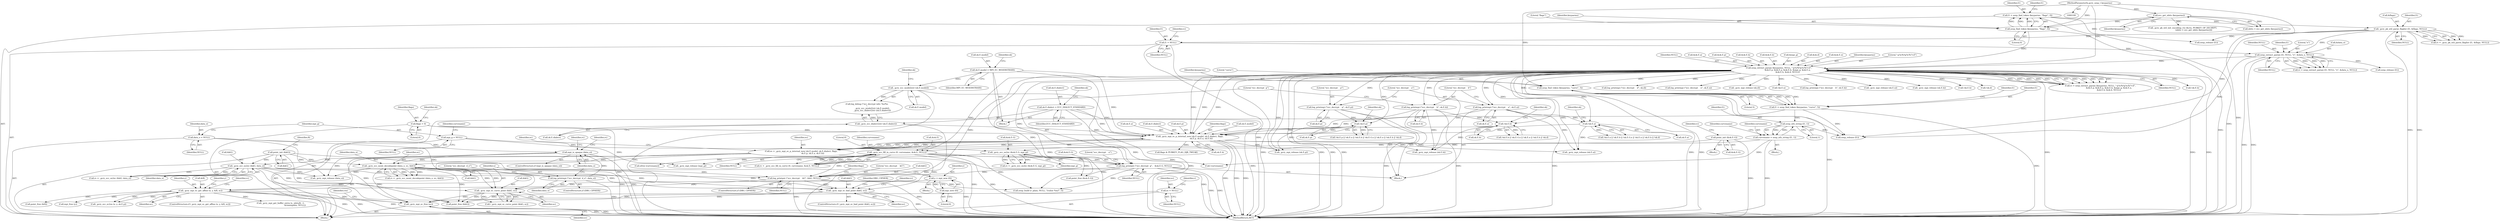 digraph "0_gnupg_da780c8183cccc8f533c8ace8211ac2cb2bdee7b@API" {
"1000743" [label="(Call,_gcry_mpi_ec_free (ec))"];
"1000576" [label="(Call,_gcry_mpi_ec_curve_point (&kG, ec))"];
"1000553" [label="(Call,log_printpnt (\"ecc_decrypt    kG\", &kG, NULL))"];
"1000544" [label="(Call,_gcry_ecc_os2ec (&kG, data_e))"];
"1000154" [label="(Call,point_init (&kG))"];
"1000222" [label="(Call,mpi_is_opaque (data_e))"];
"1000122" [label="(Call,data_e = NULL)"];
"1000218" [label="(Call,log_printmpi (\"ecc_decrypt  d_e\", data_e))"];
"1000536" [label="(Call,_gcry_ecc_mont_decodepoint (data_e, ec, &kG))"];
"1000499" [label="(Call,ec = _gcry_mpi_ec_p_internal_new (sk.E.model, sk.E.dialect, flags,\n                                    sk.E.p, sk.E.a, sk.E.b))"];
"1000501" [label="(Call,_gcry_mpi_ec_p_internal_new (sk.E.model, sk.E.dialect, flags,\n                                    sk.E.p, sk.E.a, sk.E.b))"];
"1000368" [label="(Call,_gcry_ecc_model2str (sk.E.model))"];
"1000334" [label="(Call,sk.E.model = MPI_EC_WEIERSTRASS)"];
"1000374" [label="(Call,_gcry_ecc_dialect2str (sk.E.dialect))"];
"1000341" [label="(Call,sk.E.dialect = ECC_DIALECT_STANDARD)"];
"1000145" [label="(Call,flags = 0)"];
"1000231" [label="(Call,sexp_extract_param (keyparms, NULL, \"-p?a?b?g?n?h?+d\",\n                           &sk.E.p, &sk.E.a, &sk.E.b, &mpi_g, &sk.E.n,\n                           &sk.E.h, &sk.d, NULL))"];
"1000170" [label="(Call,sexp_find_token (keyparms, \"flags\", 0))"];
"1000166" [label="(Call,ecc_get_nbits (keyparms))"];
"1000112" [label="(MethodParameterIn,gcry_sexp_t keyparms)"];
"1000206" [label="(Call,sexp_extract_param (l1, NULL, \"e\", &data_e, NULL))"];
"1000189" [label="(Call,l1 = NULL)"];
"1000179" [label="(Call,_gcry_pk_util_parse_flaglist (l1, &flags, NULL))"];
"1000168" [label="(Call,l1 = sexp_find_token (keyparms, \"flags\", 0))"];
"1000447" [label="(Call,!sk.E.p)"];
"1000393" [label="(Call,log_printmpi (\"ecc_decrypt    p\", sk.E.p))"];
"1000454" [label="(Call,!sk.E.a)"];
"1000400" [label="(Call,log_printmpi (\"ecc_decrypt    a\", sk.E.a))"];
"1000407" [label="(Call,log_printmpi (\"ecc_decrypt    b\", sk.E.b))"];
"1000461" [label="(Call,!sk.E.b)"];
"1000319" [label="(Call,_gcry_ecc_fill_in_curve (0, curvename, &sk.E, NULL))"];
"1000309" [label="(Call,curvename = sexp_nth_string (l1, 1))"];
"1000311" [label="(Call,sexp_nth_string (l1, 1))"];
"1000300" [label="(Call,l1 = sexp_find_token (keyparms, \"curve\", 5))"];
"1000302" [label="(Call,sexp_find_token (keyparms, \"curve\", 5))"];
"1000414" [label="(Call,log_printpnt (\"ecc_decrypt  g\",   &sk.E.G, NULL))"];
"1000287" [label="(Call,_gcry_ecc_os2ec (&sk.E.G, mpi_g))"];
"1000278" [label="(Call,point_init (&sk.E.G))"];
"1000127" [label="(Call,mpi_g = NULL)"];
"1000590" [label="(Call,_gcry_mpi_ec_get_affine (x, y, &R, ec))"];
"1000585" [label="(Call,y = mpi_new (0))"];
"1000587" [label="(Call,mpi_new (0))"];
"1000564" [label="(Call,_gcry_mpi_ec_bad_point (&kG, ec))"];
"1000135" [label="(Call,ec = NULL)"];
"1000457" [label="(Identifier,sk)"];
"1000142" [label="(Identifier,r)"];
"1000287" [label="(Call,_gcry_ecc_os2ec (&sk.E.G, mpi_g))"];
"1000739" [label="(Call,xfree (curvename))"];
"1000592" [label="(Identifier,y)"];
"1000333" [label="(Block,)"];
"1000570" [label="(Identifier,rc)"];
"1000744" [label="(Identifier,ec)"];
"1000315" [label="(Identifier,curvename)"];
"1000668" [label="(Call,mpi_free (y))"];
"1000440" [label="(Call,log_printmpi (\"ecc_decrypt    d\", sk.d))"];
"1000369" [label="(Call,sk.E.model)"];
"1000499" [label="(Call,ec = _gcry_mpi_ec_p_internal_new (sk.E.model, sk.E.dialect, flags,\n                                    sk.E.p, sk.E.a, sk.E.b))"];
"1000155" [label="(Call,&kG)"];
"1000169" [label="(Identifier,l1)"];
"1000294" [label="(Identifier,mpi_g)"];
"1000320" [label="(Literal,0)"];
"1000714" [label="(Call,point_free (&sk.E.G))"];
"1000542" [label="(Call,rc = _gcry_ecc_os2ec (&kG, data_e))"];
"1000605" [label="(Call,_gcry_ecc_ec2os (x, y, sk.E.p))"];
"1000395" [label="(Call,sk.E.p)"];
"1000593" [label="(Call,&R)"];
"1000422" [label="(Identifier,NULL)"];
"1000461" [label="(Call,!sk.E.b)"];
"1000218" [label="(Call,log_printmpi (\"ecc_decrypt  d_e\", data_e))"];
"1000307" [label="(Identifier,l1)"];
"1000317" [label="(Call,rc = _gcry_ecc_fill_in_curve (0, curvename, &sk.E, NULL))"];
"1000377" [label="(Identifier,sk)"];
"1000219" [label="(Literal,\"ecc_decrypt  d_e\")"];
"1000595" [label="(Identifier,ec)"];
"1000536" [label="(Call,_gcry_ecc_mont_decodepoint (data_e, ec, &kG))"];
"1000557" [label="(Identifier,NULL)"];
"1000334" [label="(Call,sk.E.model = MPI_EC_WEIERSTRASS)"];
"1000374" [label="(Call,_gcry_ecc_dialect2str (sk.E.dialect))"];
"1000177" [label="(Call,rc = _gcry_pk_util_parse_flaglist (l1, &flags, NULL))"];
"1000602" [label="(Identifier,y)"];
"1000305" [label="(Literal,5)"];
"1000204" [label="(Call,rc = sexp_extract_param (l1, NULL, \"e\", &data_e, NULL))"];
"1000555" [label="(Call,&kG)"];
"1000207" [label="(Identifier,l1)"];
"1000407" [label="(Call,log_printmpi (\"ecc_decrypt    b\", sk.E.b))"];
"1000375" [label="(Call,sk.E.dialect)"];
"1000547" [label="(Identifier,data_e)"];
"1000191" [label="(Identifier,NULL)"];
"1000124" [label="(Identifier,NULL)"];
"1000743" [label="(Call,_gcry_mpi_ec_free (ec))"];
"1000147" [label="(Literal,0)"];
"1000167" [label="(Identifier,keyparms)"];
"1000423" [label="(Call,log_printmpi (\"ecc_decrypt    n\", sk.E.n))"];
"1000741" [label="(Call,sexp_release (l1))"];
"1000172" [label="(Literal,\"flags\")"];
"1000539" [label="(Call,&kG)"];
"1000300" [label="(Call,l1 = sexp_find_token (keyparms, \"curve\", 5))"];
"1000154" [label="(Call,point_init (&kG))"];
"1000464" [label="(Identifier,sk)"];
"1000368" [label="(Call,_gcry_ecc_model2str (sk.E.model))"];
"1000447" [label="(Call,!sk.E.p)"];
"1000733" [label="(Call,_gcry_mpi_release (sk.d))"];
"1000579" [label="(Identifier,ec)"];
"1000190" [label="(Identifier,l1)"];
"1000512" [label="(Identifier,flags)"];
"1000501" [label="(Call,_gcry_mpi_ec_p_internal_new (sk.E.model, sk.E.dialect, flags,\n                                    sk.E.p, sk.E.a, sk.E.b))"];
"1000193" [label="(Identifier,rc)"];
"1000401" [label="(Literal,\"ecc_decrypt    a\")"];
"1000321" [label="(Identifier,curvename)"];
"1000523" [label="(Call,sk.E.b)"];
"1000689" [label="(Call,point_free (&kG))"];
"1000589" [label="(ControlStructure,if (_gcry_mpi_ec_get_affine (x, y, &R, ec)))"];
"1000565" [label="(Call,&kG)"];
"1000253" [label="(Call,&mpi_g)"];
"1000747" [label="(Identifier,ctx)"];
"1000342" [label="(Call,sk.E.dialect)"];
"1000113" [label="(Block,)"];
"1000551" [label="(ControlStructure,if (DBG_CIPHER))"];
"1000171" [label="(Identifier,keyparms)"];
"1000737" [label="(Call,_gcry_mpi_release (data_e))"];
"1000477" [label="(Call,!sk.E.n)"];
"1000366" [label="(Call,log_debug (\"ecc_decrypt info: %s/%s\n\",\n                 _gcry_ecc_model2str (sk.E.model),\n                 _gcry_ecc_dialect2str (sk.E.dialect)))"];
"1000560" [label="(Identifier,flags)"];
"1000187" [label="(Call,sexp_release (l1))"];
"1000680" [label="(Call,sexp_build (r_plain, NULL, \"(value %m)\", r))"];
"1000590" [label="(Call,_gcry_mpi_ec_get_affine (x, y, &R, ec))"];
"1000267" [label="(Call,&sk.d)"];
"1000285" [label="(Call,rc = _gcry_ecc_os2ec (&sk.E.G, mpi_g))"];
"1000288" [label="(Call,&sk.E.G)"];
"1000150" [label="(Identifier,sk)"];
"1000160" [label="(Call,_gcry_pk_util_init_encoding_ctx (&ctx, PUBKEY_OP_DECRYPT,\n                                   (nbits = ecc_get_nbits (keyparms))))"];
"1000700" [label="(Call,_gcry_mpi_release (sk.E.a))"];
"1000462" [label="(Call,sk.E.b)"];
"1000352" [label="(Identifier,sk)"];
"1000232" [label="(Identifier,keyparms)"];
"1000756" [label="(MethodReturn,RET)"];
"1000164" [label="(Call,nbits = ecc_get_nbits (keyparms))"];
"1000222" [label="(Call,mpi_is_opaque (data_e))"];
"1000326" [label="(Identifier,NULL)"];
"1000221" [label="(ControlStructure,if (mpi_is_opaque (data_e)))"];
"1000619" [label="(Call,_gcry_mpi_get_buffer_extra (x, nbits/8, -1,\n                                             &rawmpilen, NULL))"];
"1000341" [label="(Call,sk.E.dialect = ECC_DIALECT_STANDARD)"];
"1000146" [label="(Identifier,flags)"];
"1000255" [label="(Call,&sk.E.n)"];
"1000393" [label="(Call,log_printmpi (\"ecc_decrypt    p\", sk.E.p))"];
"1000567" [label="(Identifier,ec)"];
"1000585" [label="(Call,y = mpi_new (0))"];
"1000400" [label="(Call,log_printmpi (\"ecc_decrypt    a\", sk.E.a))"];
"1000554" [label="(Literal,\"ecc_decrypt    kG\")"];
"1000129" [label="(Identifier,NULL)"];
"1000430" [label="(Call,log_printmpi (\"ecc_decrypt    h\", sk.E.h))"];
"1000694" [label="(Call,_gcry_mpi_release (sk.E.p))"];
"1000706" [label="(Call,_gcry_mpi_release (sk.E.b))"];
"1000502" [label="(Call,sk.E.model)"];
"1000415" [label="(Literal,\"ecc_decrypt  g\")"];
"1000344" [label="(Identifier,sk)"];
"1000168" [label="(Call,l1 = sexp_find_token (keyparms, \"flags\", 0))"];
"1000128" [label="(Identifier,mpi_g)"];
"1000553" [label="(Call,log_printpnt (\"ecc_decrypt    kG\", &kG, NULL))"];
"1000414" [label="(Call,log_printpnt (\"ecc_decrypt  g\",   &sk.E.G, NULL))"];
"1000234" [label="(Literal,\"-p?a?b?g?n?h?+d\")"];
"1000721" [label="(Call,_gcry_mpi_release (sk.E.n))"];
"1000577" [label="(Call,&kG)"];
"1000416" [label="(Call,&sk.E.G)"];
"1000446" [label="(Call,!sk.E.p || !sk.E.a || !sk.E.b || !sk.E.G.x || !sk.E.n || !sk.E.h || !sk.d)"];
"1000402" [label="(Call,sk.E.a)"];
"1000122" [label="(Call,data_e = NULL)"];
"1000301" [label="(Identifier,l1)"];
"1000298" [label="(Call,sexp_release (l1))"];
"1000226" [label="(Identifier,rc)"];
"1000322" [label="(Call,&sk.E)"];
"1000518" [label="(Call,sk.E.a)"];
"1000170" [label="(Call,sexp_find_token (keyparms, \"flags\", 0))"];
"1000233" [label="(Identifier,NULL)"];
"1000206" [label="(Call,sexp_extract_param (l1, NULL, \"e\", &data_e, NULL))"];
"1000159" [label="(Identifier,R)"];
"1000277" [label="(Block,)"];
"1000727" [label="(Call,_gcry_mpi_release (sk.E.h))"];
"1000241" [label="(Call,&sk.E.a)"];
"1000544" [label="(Call,_gcry_ecc_os2ec (&kG, data_e))"];
"1000408" [label="(Literal,\"ecc_decrypt    b\")"];
"1000209" [label="(Literal,\"e\")"];
"1000575" [label="(Call,!_gcry_mpi_ec_curve_point (&kG, ec))"];
"1000145" [label="(Call,flags = 0)"];
"1000454" [label="(Call,!sk.E.a)"];
"1000235" [label="(Call,&sk.E.p)"];
"1000563" [label="(ControlStructure,if (_gcry_mpi_ec_bad_point (&kG, ec)))"];
"1000180" [label="(Identifier,l1)"];
"1000181" [label="(Call,&flags)"];
"1000712" [label="(Call,_gcry_mpi_release (mpi_g))"];
"1000335" [label="(Call,sk.E.model)"];
"1000424" [label="(Literal,\"ecc_decrypt    n\")"];
"1000137" [label="(Identifier,NULL)"];
"1000173" [label="(Literal,0)"];
"1000127" [label="(Call,mpi_g = NULL)"];
"1000455" [label="(Call,sk.E.a)"];
"1000507" [label="(Call,sk.E.dialect)"];
"1000319" [label="(Call,_gcry_ecc_fill_in_curve (0, curvename, &sk.E, NULL))"];
"1000564" [label="(Call,_gcry_mpi_ec_bad_point (&kG, ec))"];
"1000231" [label="(Call,sexp_extract_param (keyparms, NULL, \"-p?a?b?g?n?h?+d\",\n                           &sk.E.p, &sk.E.a, &sk.E.b, &mpi_g, &sk.E.n,\n                           &sk.E.h, &sk.d, NULL))"];
"1000586" [label="(Identifier,y)"];
"1000286" [label="(Identifier,rc)"];
"1000230" [label="(Identifier,rc)"];
"1000347" [label="(Identifier,ECC_DIALECT_STANDARD)"];
"1000349" [label="(Call,!sk.E.h)"];
"1000580" [label="(Block,)"];
"1000490" [label="(Call,!sk.d)"];
"1000210" [label="(Call,&data_e)"];
"1000279" [label="(Call,&sk.E.G)"];
"1000331" [label="(Call,!curvename)"];
"1000312" [label="(Identifier,l1)"];
"1000531" [label="(Identifier,ec)"];
"1000598" [label="(Identifier,rc)"];
"1000135" [label="(Call,ec = NULL)"];
"1000220" [label="(Identifier,data_e)"];
"1000189" [label="(Call,l1 = NULL)"];
"1000448" [label="(Call,sk.E.p)"];
"1000671" [label="(Identifier,DBG_CIPHER)"];
"1000587" [label="(Call,mpi_new (0))"];
"1000309" [label="(Call,curvename = sexp_nth_string (l1, 1))"];
"1000261" [label="(Call,&sk.E.h)"];
"1000112" [label="(MethodParameterIn,gcry_sexp_t keyparms)"];
"1000340" [label="(Identifier,MPI_EC_WEIERSTRASS)"];
"1000175" [label="(Identifier,l1)"];
"1000208" [label="(Identifier,NULL)"];
"1000559" [label="(Call,flags & PUBKEY_FLAG_DJB_TWEAK)"];
"1000229" [label="(Call,rc = sexp_extract_param (keyparms, NULL, \"-p?a?b?g?n?h?+d\",\n                           &sk.E.p, &sk.E.a, &sk.E.b, &mpi_g, &sk.E.n,\n                           &sk.E.h, &sk.d, NULL))"];
"1000278" [label="(Call,point_init (&sk.E.G))"];
"1000365" [label="(Block,)"];
"1000216" [label="(ControlStructure,if (DBG_CIPHER))"];
"1000302" [label="(Call,sexp_find_token (keyparms, \"curve\", 5))"];
"1000179" [label="(Call,_gcry_pk_util_parse_flaglist (l1, &flags, NULL))"];
"1000394" [label="(Literal,\"ecc_decrypt    p\")"];
"1000686" [label="(Call,point_free (&R))"];
"1000409" [label="(Call,sk.E.b)"];
"1000271" [label="(Identifier,NULL)"];
"1000588" [label="(Literal,0)"];
"1000472" [label="(Identifier,sk)"];
"1000453" [label="(Call,!sk.E.a || !sk.E.b || !sk.E.G.x || !sk.E.n || !sk.E.h || !sk.d)"];
"1000538" [label="(Identifier,ec)"];
"1000166" [label="(Call,ecc_get_nbits (keyparms))"];
"1000311" [label="(Call,sexp_nth_string (l1, 1))"];
"1000537" [label="(Identifier,data_e)"];
"1000545" [label="(Call,&kG)"];
"1000313" [label="(Literal,1)"];
"1000308" [label="(Block,)"];
"1000591" [label="(Identifier,x)"];
"1000534" [label="(Call,rc = _gcry_ecc_mont_decodepoint (data_e, ec, &kG))"];
"1000132" [label="(Identifier,curvename)"];
"1000212" [label="(Identifier,NULL)"];
"1000460" [label="(Call,!sk.E.b || !sk.E.G.x || !sk.E.n || !sk.E.h || !sk.d)"];
"1000310" [label="(Identifier,curvename)"];
"1000303" [label="(Identifier,keyparms)"];
"1000304" [label="(Literal,\"curve\")"];
"1000500" [label="(Identifier,ec)"];
"1000247" [label="(Call,&sk.E.b)"];
"1000123" [label="(Identifier,data_e)"];
"1000223" [label="(Identifier,data_e)"];
"1000576" [label="(Call,_gcry_mpi_ec_curve_point (&kG, ec))"];
"1000484" [label="(Call,!sk.E.h)"];
"1000136" [label="(Identifier,ec)"];
"1000183" [label="(Identifier,NULL)"];
"1000513" [label="(Call,sk.E.p)"];
"1000743" -> "1000113"  [label="AST: "];
"1000743" -> "1000744"  [label="CFG: "];
"1000744" -> "1000743"  [label="AST: "];
"1000747" -> "1000743"  [label="CFG: "];
"1000743" -> "1000756"  [label="DDG: "];
"1000743" -> "1000756"  [label="DDG: "];
"1000576" -> "1000743"  [label="DDG: "];
"1000590" -> "1000743"  [label="DDG: "];
"1000499" -> "1000743"  [label="DDG: "];
"1000564" -> "1000743"  [label="DDG: "];
"1000135" -> "1000743"  [label="DDG: "];
"1000536" -> "1000743"  [label="DDG: "];
"1000576" -> "1000575"  [label="AST: "];
"1000576" -> "1000579"  [label="CFG: "];
"1000577" -> "1000576"  [label="AST: "];
"1000579" -> "1000576"  [label="AST: "];
"1000575" -> "1000576"  [label="CFG: "];
"1000576" -> "1000575"  [label="DDG: "];
"1000576" -> "1000575"  [label="DDG: "];
"1000553" -> "1000576"  [label="DDG: "];
"1000544" -> "1000576"  [label="DDG: "];
"1000536" -> "1000576"  [label="DDG: "];
"1000536" -> "1000576"  [label="DDG: "];
"1000499" -> "1000576"  [label="DDG: "];
"1000576" -> "1000689"  [label="DDG: "];
"1000553" -> "1000551"  [label="AST: "];
"1000553" -> "1000557"  [label="CFG: "];
"1000554" -> "1000553"  [label="AST: "];
"1000555" -> "1000553"  [label="AST: "];
"1000557" -> "1000553"  [label="AST: "];
"1000560" -> "1000553"  [label="CFG: "];
"1000553" -> "1000756"  [label="DDG: "];
"1000553" -> "1000756"  [label="DDG: "];
"1000544" -> "1000553"  [label="DDG: "];
"1000536" -> "1000553"  [label="DDG: "];
"1000319" -> "1000553"  [label="DDG: "];
"1000231" -> "1000553"  [label="DDG: "];
"1000414" -> "1000553"  [label="DDG: "];
"1000553" -> "1000564"  [label="DDG: "];
"1000553" -> "1000680"  [label="DDG: "];
"1000544" -> "1000542"  [label="AST: "];
"1000544" -> "1000547"  [label="CFG: "];
"1000545" -> "1000544"  [label="AST: "];
"1000547" -> "1000544"  [label="AST: "];
"1000542" -> "1000544"  [label="CFG: "];
"1000544" -> "1000542"  [label="DDG: "];
"1000544" -> "1000542"  [label="DDG: "];
"1000154" -> "1000544"  [label="DDG: "];
"1000222" -> "1000544"  [label="DDG: "];
"1000544" -> "1000564"  [label="DDG: "];
"1000544" -> "1000689"  [label="DDG: "];
"1000544" -> "1000737"  [label="DDG: "];
"1000154" -> "1000113"  [label="AST: "];
"1000154" -> "1000155"  [label="CFG: "];
"1000155" -> "1000154"  [label="AST: "];
"1000159" -> "1000154"  [label="CFG: "];
"1000154" -> "1000756"  [label="DDG: "];
"1000154" -> "1000536"  [label="DDG: "];
"1000154" -> "1000689"  [label="DDG: "];
"1000222" -> "1000221"  [label="AST: "];
"1000222" -> "1000223"  [label="CFG: "];
"1000223" -> "1000222"  [label="AST: "];
"1000226" -> "1000222"  [label="CFG: "];
"1000230" -> "1000222"  [label="CFG: "];
"1000222" -> "1000756"  [label="DDG: "];
"1000122" -> "1000222"  [label="DDG: "];
"1000218" -> "1000222"  [label="DDG: "];
"1000222" -> "1000536"  [label="DDG: "];
"1000222" -> "1000737"  [label="DDG: "];
"1000122" -> "1000113"  [label="AST: "];
"1000122" -> "1000124"  [label="CFG: "];
"1000123" -> "1000122"  [label="AST: "];
"1000124" -> "1000122"  [label="AST: "];
"1000128" -> "1000122"  [label="CFG: "];
"1000122" -> "1000218"  [label="DDG: "];
"1000122" -> "1000737"  [label="DDG: "];
"1000218" -> "1000216"  [label="AST: "];
"1000218" -> "1000220"  [label="CFG: "];
"1000219" -> "1000218"  [label="AST: "];
"1000220" -> "1000218"  [label="AST: "];
"1000223" -> "1000218"  [label="CFG: "];
"1000218" -> "1000756"  [label="DDG: "];
"1000536" -> "1000534"  [label="AST: "];
"1000536" -> "1000539"  [label="CFG: "];
"1000537" -> "1000536"  [label="AST: "];
"1000538" -> "1000536"  [label="AST: "];
"1000539" -> "1000536"  [label="AST: "];
"1000534" -> "1000536"  [label="CFG: "];
"1000536" -> "1000534"  [label="DDG: "];
"1000536" -> "1000534"  [label="DDG: "];
"1000536" -> "1000534"  [label="DDG: "];
"1000499" -> "1000536"  [label="DDG: "];
"1000536" -> "1000564"  [label="DDG: "];
"1000536" -> "1000564"  [label="DDG: "];
"1000536" -> "1000689"  [label="DDG: "];
"1000536" -> "1000737"  [label="DDG: "];
"1000499" -> "1000113"  [label="AST: "];
"1000499" -> "1000501"  [label="CFG: "];
"1000500" -> "1000499"  [label="AST: "];
"1000501" -> "1000499"  [label="AST: "];
"1000531" -> "1000499"  [label="CFG: "];
"1000499" -> "1000756"  [label="DDG: "];
"1000501" -> "1000499"  [label="DDG: "];
"1000501" -> "1000499"  [label="DDG: "];
"1000501" -> "1000499"  [label="DDG: "];
"1000501" -> "1000499"  [label="DDG: "];
"1000501" -> "1000499"  [label="DDG: "];
"1000501" -> "1000499"  [label="DDG: "];
"1000499" -> "1000564"  [label="DDG: "];
"1000501" -> "1000523"  [label="CFG: "];
"1000502" -> "1000501"  [label="AST: "];
"1000507" -> "1000501"  [label="AST: "];
"1000512" -> "1000501"  [label="AST: "];
"1000513" -> "1000501"  [label="AST: "];
"1000518" -> "1000501"  [label="AST: "];
"1000523" -> "1000501"  [label="AST: "];
"1000501" -> "1000756"  [label="DDG: "];
"1000501" -> "1000756"  [label="DDG: "];
"1000501" -> "1000756"  [label="DDG: "];
"1000368" -> "1000501"  [label="DDG: "];
"1000334" -> "1000501"  [label="DDG: "];
"1000374" -> "1000501"  [label="DDG: "];
"1000341" -> "1000501"  [label="DDG: "];
"1000145" -> "1000501"  [label="DDG: "];
"1000231" -> "1000501"  [label="DDG: "];
"1000231" -> "1000501"  [label="DDG: "];
"1000231" -> "1000501"  [label="DDG: "];
"1000447" -> "1000501"  [label="DDG: "];
"1000454" -> "1000501"  [label="DDG: "];
"1000400" -> "1000501"  [label="DDG: "];
"1000407" -> "1000501"  [label="DDG: "];
"1000461" -> "1000501"  [label="DDG: "];
"1000501" -> "1000559"  [label="DDG: "];
"1000501" -> "1000694"  [label="DDG: "];
"1000501" -> "1000700"  [label="DDG: "];
"1000501" -> "1000706"  [label="DDG: "];
"1000368" -> "1000366"  [label="AST: "];
"1000368" -> "1000369"  [label="CFG: "];
"1000369" -> "1000368"  [label="AST: "];
"1000377" -> "1000368"  [label="CFG: "];
"1000368" -> "1000756"  [label="DDG: "];
"1000368" -> "1000366"  [label="DDG: "];
"1000334" -> "1000368"  [label="DDG: "];
"1000334" -> "1000333"  [label="AST: "];
"1000334" -> "1000340"  [label="CFG: "];
"1000335" -> "1000334"  [label="AST: "];
"1000340" -> "1000334"  [label="AST: "];
"1000344" -> "1000334"  [label="CFG: "];
"1000334" -> "1000756"  [label="DDG: "];
"1000334" -> "1000756"  [label="DDG: "];
"1000374" -> "1000366"  [label="AST: "];
"1000374" -> "1000375"  [label="CFG: "];
"1000375" -> "1000374"  [label="AST: "];
"1000366" -> "1000374"  [label="CFG: "];
"1000374" -> "1000756"  [label="DDG: "];
"1000374" -> "1000366"  [label="DDG: "];
"1000341" -> "1000374"  [label="DDG: "];
"1000341" -> "1000333"  [label="AST: "];
"1000341" -> "1000347"  [label="CFG: "];
"1000342" -> "1000341"  [label="AST: "];
"1000347" -> "1000341"  [label="AST: "];
"1000352" -> "1000341"  [label="CFG: "];
"1000341" -> "1000756"  [label="DDG: "];
"1000341" -> "1000756"  [label="DDG: "];
"1000145" -> "1000113"  [label="AST: "];
"1000145" -> "1000147"  [label="CFG: "];
"1000146" -> "1000145"  [label="AST: "];
"1000147" -> "1000145"  [label="AST: "];
"1000150" -> "1000145"  [label="CFG: "];
"1000145" -> "1000756"  [label="DDG: "];
"1000231" -> "1000229"  [label="AST: "];
"1000231" -> "1000271"  [label="CFG: "];
"1000232" -> "1000231"  [label="AST: "];
"1000233" -> "1000231"  [label="AST: "];
"1000234" -> "1000231"  [label="AST: "];
"1000235" -> "1000231"  [label="AST: "];
"1000241" -> "1000231"  [label="AST: "];
"1000247" -> "1000231"  [label="AST: "];
"1000253" -> "1000231"  [label="AST: "];
"1000255" -> "1000231"  [label="AST: "];
"1000261" -> "1000231"  [label="AST: "];
"1000267" -> "1000231"  [label="AST: "];
"1000271" -> "1000231"  [label="AST: "];
"1000229" -> "1000231"  [label="CFG: "];
"1000231" -> "1000756"  [label="DDG: "];
"1000231" -> "1000756"  [label="DDG: "];
"1000231" -> "1000756"  [label="DDG: "];
"1000231" -> "1000756"  [label="DDG: "];
"1000231" -> "1000756"  [label="DDG: "];
"1000231" -> "1000756"  [label="DDG: "];
"1000231" -> "1000756"  [label="DDG: "];
"1000231" -> "1000756"  [label="DDG: "];
"1000231" -> "1000756"  [label="DDG: "];
"1000231" -> "1000229"  [label="DDG: "];
"1000231" -> "1000229"  [label="DDG: "];
"1000231" -> "1000229"  [label="DDG: "];
"1000231" -> "1000229"  [label="DDG: "];
"1000231" -> "1000229"  [label="DDG: "];
"1000231" -> "1000229"  [label="DDG: "];
"1000231" -> "1000229"  [label="DDG: "];
"1000231" -> "1000229"  [label="DDG: "];
"1000231" -> "1000229"  [label="DDG: "];
"1000231" -> "1000229"  [label="DDG: "];
"1000170" -> "1000231"  [label="DDG: "];
"1000112" -> "1000231"  [label="DDG: "];
"1000206" -> "1000231"  [label="DDG: "];
"1000231" -> "1000302"  [label="DDG: "];
"1000231" -> "1000319"  [label="DDG: "];
"1000231" -> "1000349"  [label="DDG: "];
"1000231" -> "1000393"  [label="DDG: "];
"1000231" -> "1000400"  [label="DDG: "];
"1000231" -> "1000407"  [label="DDG: "];
"1000231" -> "1000414"  [label="DDG: "];
"1000231" -> "1000423"  [label="DDG: "];
"1000231" -> "1000430"  [label="DDG: "];
"1000231" -> "1000440"  [label="DDG: "];
"1000231" -> "1000447"  [label="DDG: "];
"1000231" -> "1000454"  [label="DDG: "];
"1000231" -> "1000461"  [label="DDG: "];
"1000231" -> "1000477"  [label="DDG: "];
"1000231" -> "1000484"  [label="DDG: "];
"1000231" -> "1000490"  [label="DDG: "];
"1000231" -> "1000680"  [label="DDG: "];
"1000231" -> "1000694"  [label="DDG: "];
"1000231" -> "1000700"  [label="DDG: "];
"1000231" -> "1000706"  [label="DDG: "];
"1000231" -> "1000721"  [label="DDG: "];
"1000231" -> "1000727"  [label="DDG: "];
"1000231" -> "1000733"  [label="DDG: "];
"1000170" -> "1000168"  [label="AST: "];
"1000170" -> "1000173"  [label="CFG: "];
"1000171" -> "1000170"  [label="AST: "];
"1000172" -> "1000170"  [label="AST: "];
"1000173" -> "1000170"  [label="AST: "];
"1000168" -> "1000170"  [label="CFG: "];
"1000170" -> "1000756"  [label="DDG: "];
"1000170" -> "1000168"  [label="DDG: "];
"1000170" -> "1000168"  [label="DDG: "];
"1000170" -> "1000168"  [label="DDG: "];
"1000166" -> "1000170"  [label="DDG: "];
"1000112" -> "1000170"  [label="DDG: "];
"1000166" -> "1000164"  [label="AST: "];
"1000166" -> "1000167"  [label="CFG: "];
"1000167" -> "1000166"  [label="AST: "];
"1000164" -> "1000166"  [label="CFG: "];
"1000166" -> "1000160"  [label="DDG: "];
"1000166" -> "1000164"  [label="DDG: "];
"1000112" -> "1000166"  [label="DDG: "];
"1000112" -> "1000109"  [label="AST: "];
"1000112" -> "1000756"  [label="DDG: "];
"1000112" -> "1000302"  [label="DDG: "];
"1000206" -> "1000204"  [label="AST: "];
"1000206" -> "1000212"  [label="CFG: "];
"1000207" -> "1000206"  [label="AST: "];
"1000208" -> "1000206"  [label="AST: "];
"1000209" -> "1000206"  [label="AST: "];
"1000210" -> "1000206"  [label="AST: "];
"1000212" -> "1000206"  [label="AST: "];
"1000204" -> "1000206"  [label="CFG: "];
"1000206" -> "1000756"  [label="DDG: "];
"1000206" -> "1000756"  [label="DDG: "];
"1000206" -> "1000204"  [label="DDG: "];
"1000206" -> "1000204"  [label="DDG: "];
"1000206" -> "1000204"  [label="DDG: "];
"1000206" -> "1000204"  [label="DDG: "];
"1000189" -> "1000206"  [label="DDG: "];
"1000179" -> "1000206"  [label="DDG: "];
"1000206" -> "1000298"  [label="DDG: "];
"1000206" -> "1000741"  [label="DDG: "];
"1000189" -> "1000113"  [label="AST: "];
"1000189" -> "1000191"  [label="CFG: "];
"1000190" -> "1000189"  [label="AST: "];
"1000191" -> "1000189"  [label="AST: "];
"1000193" -> "1000189"  [label="CFG: "];
"1000189" -> "1000756"  [label="DDG: "];
"1000179" -> "1000189"  [label="DDG: "];
"1000189" -> "1000741"  [label="DDG: "];
"1000179" -> "1000177"  [label="AST: "];
"1000179" -> "1000183"  [label="CFG: "];
"1000180" -> "1000179"  [label="AST: "];
"1000181" -> "1000179"  [label="AST: "];
"1000183" -> "1000179"  [label="AST: "];
"1000177" -> "1000179"  [label="CFG: "];
"1000179" -> "1000756"  [label="DDG: "];
"1000179" -> "1000756"  [label="DDG: "];
"1000179" -> "1000177"  [label="DDG: "];
"1000179" -> "1000177"  [label="DDG: "];
"1000179" -> "1000177"  [label="DDG: "];
"1000168" -> "1000179"  [label="DDG: "];
"1000179" -> "1000187"  [label="DDG: "];
"1000179" -> "1000741"  [label="DDG: "];
"1000168" -> "1000113"  [label="AST: "];
"1000169" -> "1000168"  [label="AST: "];
"1000175" -> "1000168"  [label="CFG: "];
"1000168" -> "1000756"  [label="DDG: "];
"1000168" -> "1000187"  [label="DDG: "];
"1000447" -> "1000446"  [label="AST: "];
"1000447" -> "1000448"  [label="CFG: "];
"1000448" -> "1000447"  [label="AST: "];
"1000457" -> "1000447"  [label="CFG: "];
"1000446" -> "1000447"  [label="CFG: "];
"1000447" -> "1000446"  [label="DDG: "];
"1000393" -> "1000447"  [label="DDG: "];
"1000447" -> "1000694"  [label="DDG: "];
"1000393" -> "1000365"  [label="AST: "];
"1000393" -> "1000395"  [label="CFG: "];
"1000394" -> "1000393"  [label="AST: "];
"1000395" -> "1000393"  [label="AST: "];
"1000401" -> "1000393"  [label="CFG: "];
"1000393" -> "1000756"  [label="DDG: "];
"1000454" -> "1000453"  [label="AST: "];
"1000454" -> "1000455"  [label="CFG: "];
"1000455" -> "1000454"  [label="AST: "];
"1000464" -> "1000454"  [label="CFG: "];
"1000453" -> "1000454"  [label="CFG: "];
"1000454" -> "1000453"  [label="DDG: "];
"1000400" -> "1000454"  [label="DDG: "];
"1000454" -> "1000700"  [label="DDG: "];
"1000400" -> "1000365"  [label="AST: "];
"1000400" -> "1000402"  [label="CFG: "];
"1000401" -> "1000400"  [label="AST: "];
"1000402" -> "1000400"  [label="AST: "];
"1000408" -> "1000400"  [label="CFG: "];
"1000400" -> "1000756"  [label="DDG: "];
"1000400" -> "1000700"  [label="DDG: "];
"1000407" -> "1000365"  [label="AST: "];
"1000407" -> "1000409"  [label="CFG: "];
"1000408" -> "1000407"  [label="AST: "];
"1000409" -> "1000407"  [label="AST: "];
"1000415" -> "1000407"  [label="CFG: "];
"1000407" -> "1000756"  [label="DDG: "];
"1000407" -> "1000461"  [label="DDG: "];
"1000407" -> "1000706"  [label="DDG: "];
"1000461" -> "1000460"  [label="AST: "];
"1000461" -> "1000462"  [label="CFG: "];
"1000462" -> "1000461"  [label="AST: "];
"1000472" -> "1000461"  [label="CFG: "];
"1000460" -> "1000461"  [label="CFG: "];
"1000461" -> "1000460"  [label="DDG: "];
"1000461" -> "1000706"  [label="DDG: "];
"1000319" -> "1000317"  [label="AST: "];
"1000319" -> "1000326"  [label="CFG: "];
"1000320" -> "1000319"  [label="AST: "];
"1000321" -> "1000319"  [label="AST: "];
"1000322" -> "1000319"  [label="AST: "];
"1000326" -> "1000319"  [label="AST: "];
"1000317" -> "1000319"  [label="CFG: "];
"1000319" -> "1000756"  [label="DDG: "];
"1000319" -> "1000756"  [label="DDG: "];
"1000319" -> "1000317"  [label="DDG: "];
"1000319" -> "1000317"  [label="DDG: "];
"1000319" -> "1000317"  [label="DDG: "];
"1000319" -> "1000317"  [label="DDG: "];
"1000309" -> "1000319"  [label="DDG: "];
"1000319" -> "1000331"  [label="DDG: "];
"1000319" -> "1000414"  [label="DDG: "];
"1000319" -> "1000680"  [label="DDG: "];
"1000319" -> "1000739"  [label="DDG: "];
"1000309" -> "1000308"  [label="AST: "];
"1000309" -> "1000311"  [label="CFG: "];
"1000310" -> "1000309"  [label="AST: "];
"1000311" -> "1000309"  [label="AST: "];
"1000315" -> "1000309"  [label="CFG: "];
"1000309" -> "1000756"  [label="DDG: "];
"1000311" -> "1000309"  [label="DDG: "];
"1000311" -> "1000309"  [label="DDG: "];
"1000309" -> "1000331"  [label="DDG: "];
"1000311" -> "1000313"  [label="CFG: "];
"1000312" -> "1000311"  [label="AST: "];
"1000313" -> "1000311"  [label="AST: "];
"1000300" -> "1000311"  [label="DDG: "];
"1000311" -> "1000741"  [label="DDG: "];
"1000300" -> "1000113"  [label="AST: "];
"1000300" -> "1000302"  [label="CFG: "];
"1000301" -> "1000300"  [label="AST: "];
"1000302" -> "1000300"  [label="AST: "];
"1000307" -> "1000300"  [label="CFG: "];
"1000300" -> "1000756"  [label="DDG: "];
"1000302" -> "1000300"  [label="DDG: "];
"1000302" -> "1000300"  [label="DDG: "];
"1000302" -> "1000300"  [label="DDG: "];
"1000300" -> "1000741"  [label="DDG: "];
"1000302" -> "1000305"  [label="CFG: "];
"1000303" -> "1000302"  [label="AST: "];
"1000304" -> "1000302"  [label="AST: "];
"1000305" -> "1000302"  [label="AST: "];
"1000302" -> "1000756"  [label="DDG: "];
"1000414" -> "1000365"  [label="AST: "];
"1000414" -> "1000422"  [label="CFG: "];
"1000415" -> "1000414"  [label="AST: "];
"1000416" -> "1000414"  [label="AST: "];
"1000422" -> "1000414"  [label="AST: "];
"1000424" -> "1000414"  [label="CFG: "];
"1000414" -> "1000756"  [label="DDG: "];
"1000414" -> "1000756"  [label="DDG: "];
"1000287" -> "1000414"  [label="DDG: "];
"1000414" -> "1000680"  [label="DDG: "];
"1000414" -> "1000714"  [label="DDG: "];
"1000287" -> "1000285"  [label="AST: "];
"1000287" -> "1000294"  [label="CFG: "];
"1000288" -> "1000287"  [label="AST: "];
"1000294" -> "1000287"  [label="AST: "];
"1000285" -> "1000287"  [label="CFG: "];
"1000287" -> "1000285"  [label="DDG: "];
"1000287" -> "1000285"  [label="DDG: "];
"1000278" -> "1000287"  [label="DDG: "];
"1000127" -> "1000287"  [label="DDG: "];
"1000287" -> "1000712"  [label="DDG: "];
"1000287" -> "1000714"  [label="DDG: "];
"1000278" -> "1000277"  [label="AST: "];
"1000278" -> "1000279"  [label="CFG: "];
"1000279" -> "1000278"  [label="AST: "];
"1000286" -> "1000278"  [label="CFG: "];
"1000278" -> "1000756"  [label="DDG: "];
"1000127" -> "1000113"  [label="AST: "];
"1000127" -> "1000129"  [label="CFG: "];
"1000128" -> "1000127"  [label="AST: "];
"1000129" -> "1000127"  [label="AST: "];
"1000132" -> "1000127"  [label="CFG: "];
"1000127" -> "1000712"  [label="DDG: "];
"1000590" -> "1000589"  [label="AST: "];
"1000590" -> "1000595"  [label="CFG: "];
"1000591" -> "1000590"  [label="AST: "];
"1000592" -> "1000590"  [label="AST: "];
"1000593" -> "1000590"  [label="AST: "];
"1000595" -> "1000590"  [label="AST: "];
"1000598" -> "1000590"  [label="CFG: "];
"1000602" -> "1000590"  [label="CFG: "];
"1000590" -> "1000756"  [label="DDG: "];
"1000590" -> "1000756"  [label="DDG: "];
"1000590" -> "1000756"  [label="DDG: "];
"1000585" -> "1000590"  [label="DDG: "];
"1000590" -> "1000605"  [label="DDG: "];
"1000590" -> "1000605"  [label="DDG: "];
"1000590" -> "1000619"  [label="DDG: "];
"1000590" -> "1000668"  [label="DDG: "];
"1000590" -> "1000686"  [label="DDG: "];
"1000585" -> "1000580"  [label="AST: "];
"1000585" -> "1000587"  [label="CFG: "];
"1000586" -> "1000585"  [label="AST: "];
"1000587" -> "1000585"  [label="AST: "];
"1000591" -> "1000585"  [label="CFG: "];
"1000585" -> "1000756"  [label="DDG: "];
"1000587" -> "1000585"  [label="DDG: "];
"1000587" -> "1000588"  [label="CFG: "];
"1000588" -> "1000587"  [label="AST: "];
"1000564" -> "1000563"  [label="AST: "];
"1000564" -> "1000567"  [label="CFG: "];
"1000565" -> "1000564"  [label="AST: "];
"1000567" -> "1000564"  [label="AST: "];
"1000570" -> "1000564"  [label="CFG: "];
"1000671" -> "1000564"  [label="CFG: "];
"1000564" -> "1000756"  [label="DDG: "];
"1000564" -> "1000689"  [label="DDG: "];
"1000135" -> "1000113"  [label="AST: "];
"1000135" -> "1000137"  [label="CFG: "];
"1000136" -> "1000135"  [label="AST: "];
"1000137" -> "1000135"  [label="AST: "];
"1000142" -> "1000135"  [label="CFG: "];
}
